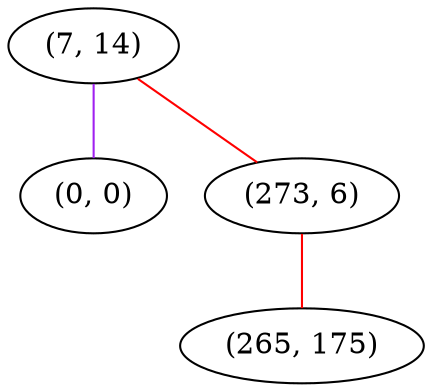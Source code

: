 graph "" {
"(7, 14)";
"(0, 0)";
"(273, 6)";
"(265, 175)";
"(7, 14)" -- "(0, 0)"  [color=purple, key=0, weight=4];
"(7, 14)" -- "(273, 6)"  [color=red, key=0, weight=1];
"(273, 6)" -- "(265, 175)"  [color=red, key=0, weight=1];
}
